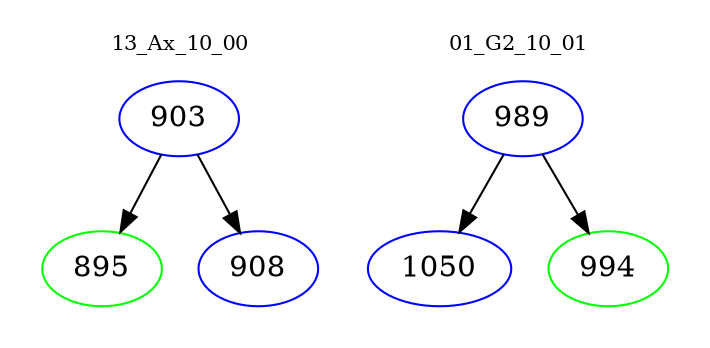 digraph{
subgraph cluster_0 {
color = white
label = "13_Ax_10_00";
fontsize=10;
T0_903 [label="903", color="blue"]
T0_903 -> T0_895 [color="black"]
T0_895 [label="895", color="green"]
T0_903 -> T0_908 [color="black"]
T0_908 [label="908", color="blue"]
}
subgraph cluster_1 {
color = white
label = "01_G2_10_01";
fontsize=10;
T1_989 [label="989", color="blue"]
T1_989 -> T1_1050 [color="black"]
T1_1050 [label="1050", color="blue"]
T1_989 -> T1_994 [color="black"]
T1_994 [label="994", color="green"]
}
}
